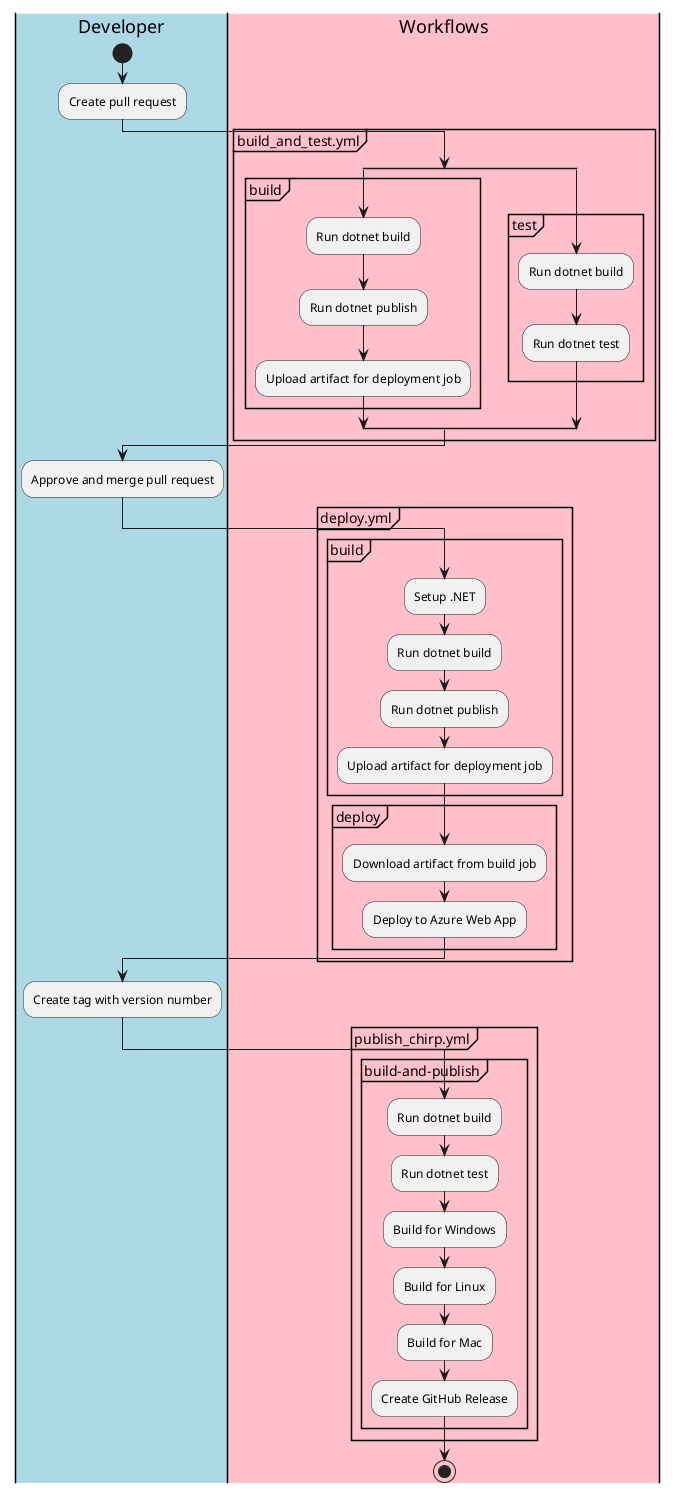 @startuml workflow-diagram
|#LightBlue|Developer|
start
:Create pull request;
|#pink|Workflows|
group build_and_test.yml
  split
    group build
      :Run dotnet build;
      :Run dotnet publish;
      :Upload artifact for deployment job;
    end group
  split again
    group test
      :Run dotnet build;
      :Run dotnet test;
    end group
  end split
end group
|Developer|
:Approve and merge pull request;
|Workflows|
group deploy.yml
  group build
    :Setup .NET;
    :Run dotnet build;
    :Run dotnet publish;
    :Upload artifact for deployment job;
  end group

  group deploy
    :Download artifact from build job;
    :Deploy to Azure Web App;
  end group
end group
|Developer|
:Create tag with version number;
|Workflows|
group publish_chirp.yml
  group build-and-publish
    :Run dotnet build;
    :Run dotnet test;
    :Build for Windows;
    :Build for Linux;
    :Build for Mac;
    :Create GitHub Release;
  end group
end group
stop

@enduml
